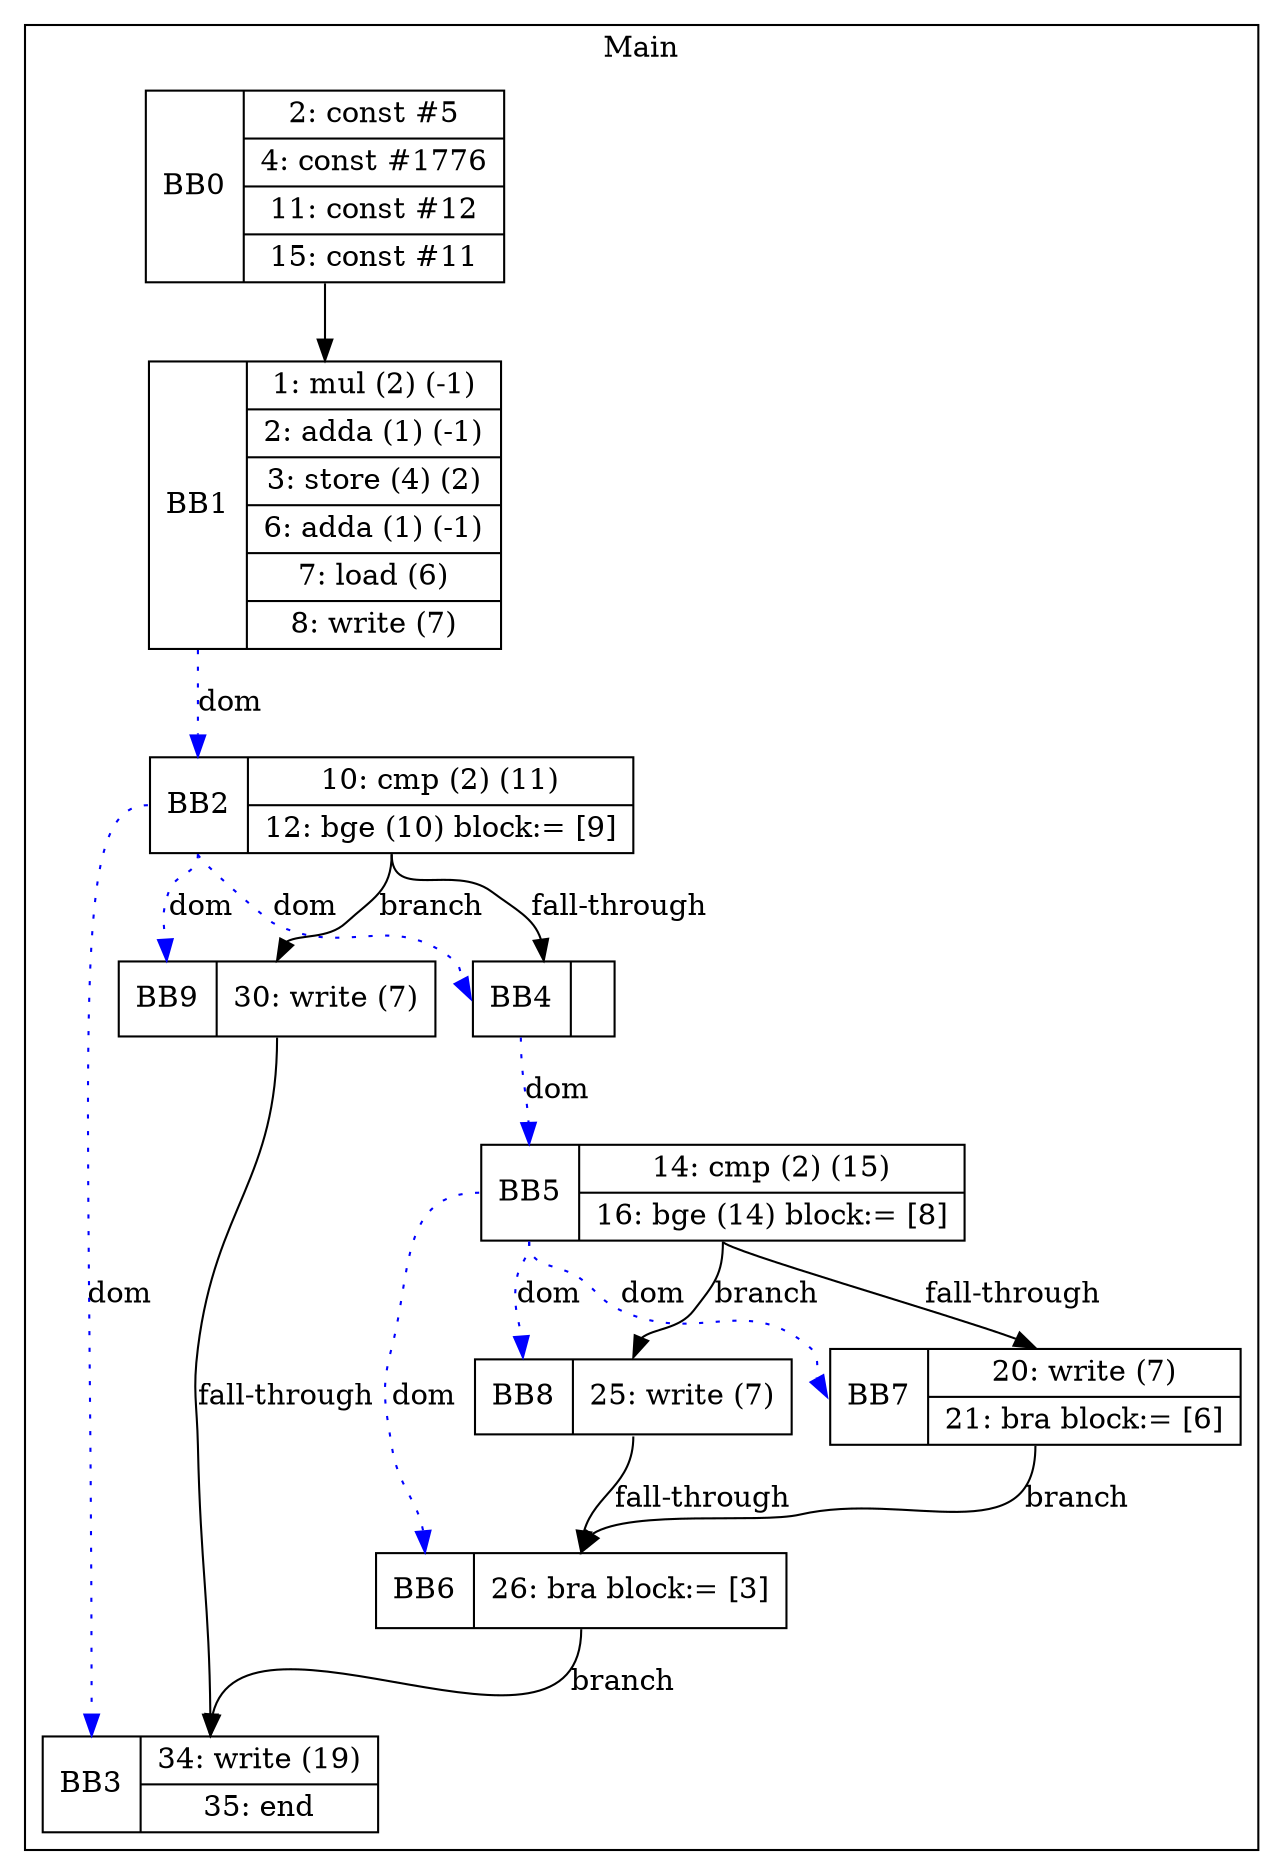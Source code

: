 digraph G {
node [shape=record];
subgraph cluster_main{
label = "Main";
BB0 [shape=record, label="<b>BB0|{2: const #5|4: const #1776|11: const #12|15: const #11}"];
BB1 [shape=record, label="<b>BB1|{1: mul (2) (-1)|2: adda (1) (-1)|3: store (4) (2)|6: adda (1) (-1)|7: load (6)|8: write (7)}"];
BB2 [shape=record, label="<b>BB2|{10: cmp (2) (11)|12: bge (10) block:= [9]}"];
BB3 [shape=record, label="<b>BB3|{34: write (19)|35: end}"];
BB4 [shape=record, label="<b>BB4|}"];
BB5 [shape=record, label="<b>BB5|{14: cmp (2) (15)|16: bge (14) block:= [8]}"];
BB6 [shape=record, label="<b>BB6|{26: bra block:= [3]}"];
BB7 [shape=record, label="<b>BB7|{20: write (7)|21: bra block:= [6]}"];
BB8 [shape=record, label="<b>BB8|{25: write (7)}"];
BB9 [shape=record, label="<b>BB9|{30: write (7)}"];
}
BB0:s -> BB1:n ;
BB2:b -> BB4:b [color=blue, style=dotted, label="dom"];
BB1:b -> BB2:b [color=blue, style=dotted, label="dom"];
BB5:b -> BB8:b [color=blue, style=dotted, label="dom"];
BB5:b -> BB7:b [color=blue, style=dotted, label="dom"];
BB2:b -> BB3:b [color=blue, style=dotted, label="dom"];
BB2:b -> BB9:b [color=blue, style=dotted, label="dom"];
BB4:b -> BB5:b [color=blue, style=dotted, label="dom"];
BB5:b -> BB6:b [color=blue, style=dotted, label="dom"];
BB2:s -> BB9:n [label="branch"];
BB6:s -> BB3:n [label="branch"];
BB7:s -> BB6:n [label="branch"];
BB5:s -> BB8:n [label="branch"];
BB2:s -> BB4:n [label="fall-through"];
BB5:s -> BB7:n [label="fall-through"];
BB9:s -> BB3:n [label="fall-through"];
BB8:s -> BB6:n [label="fall-through"];
}
